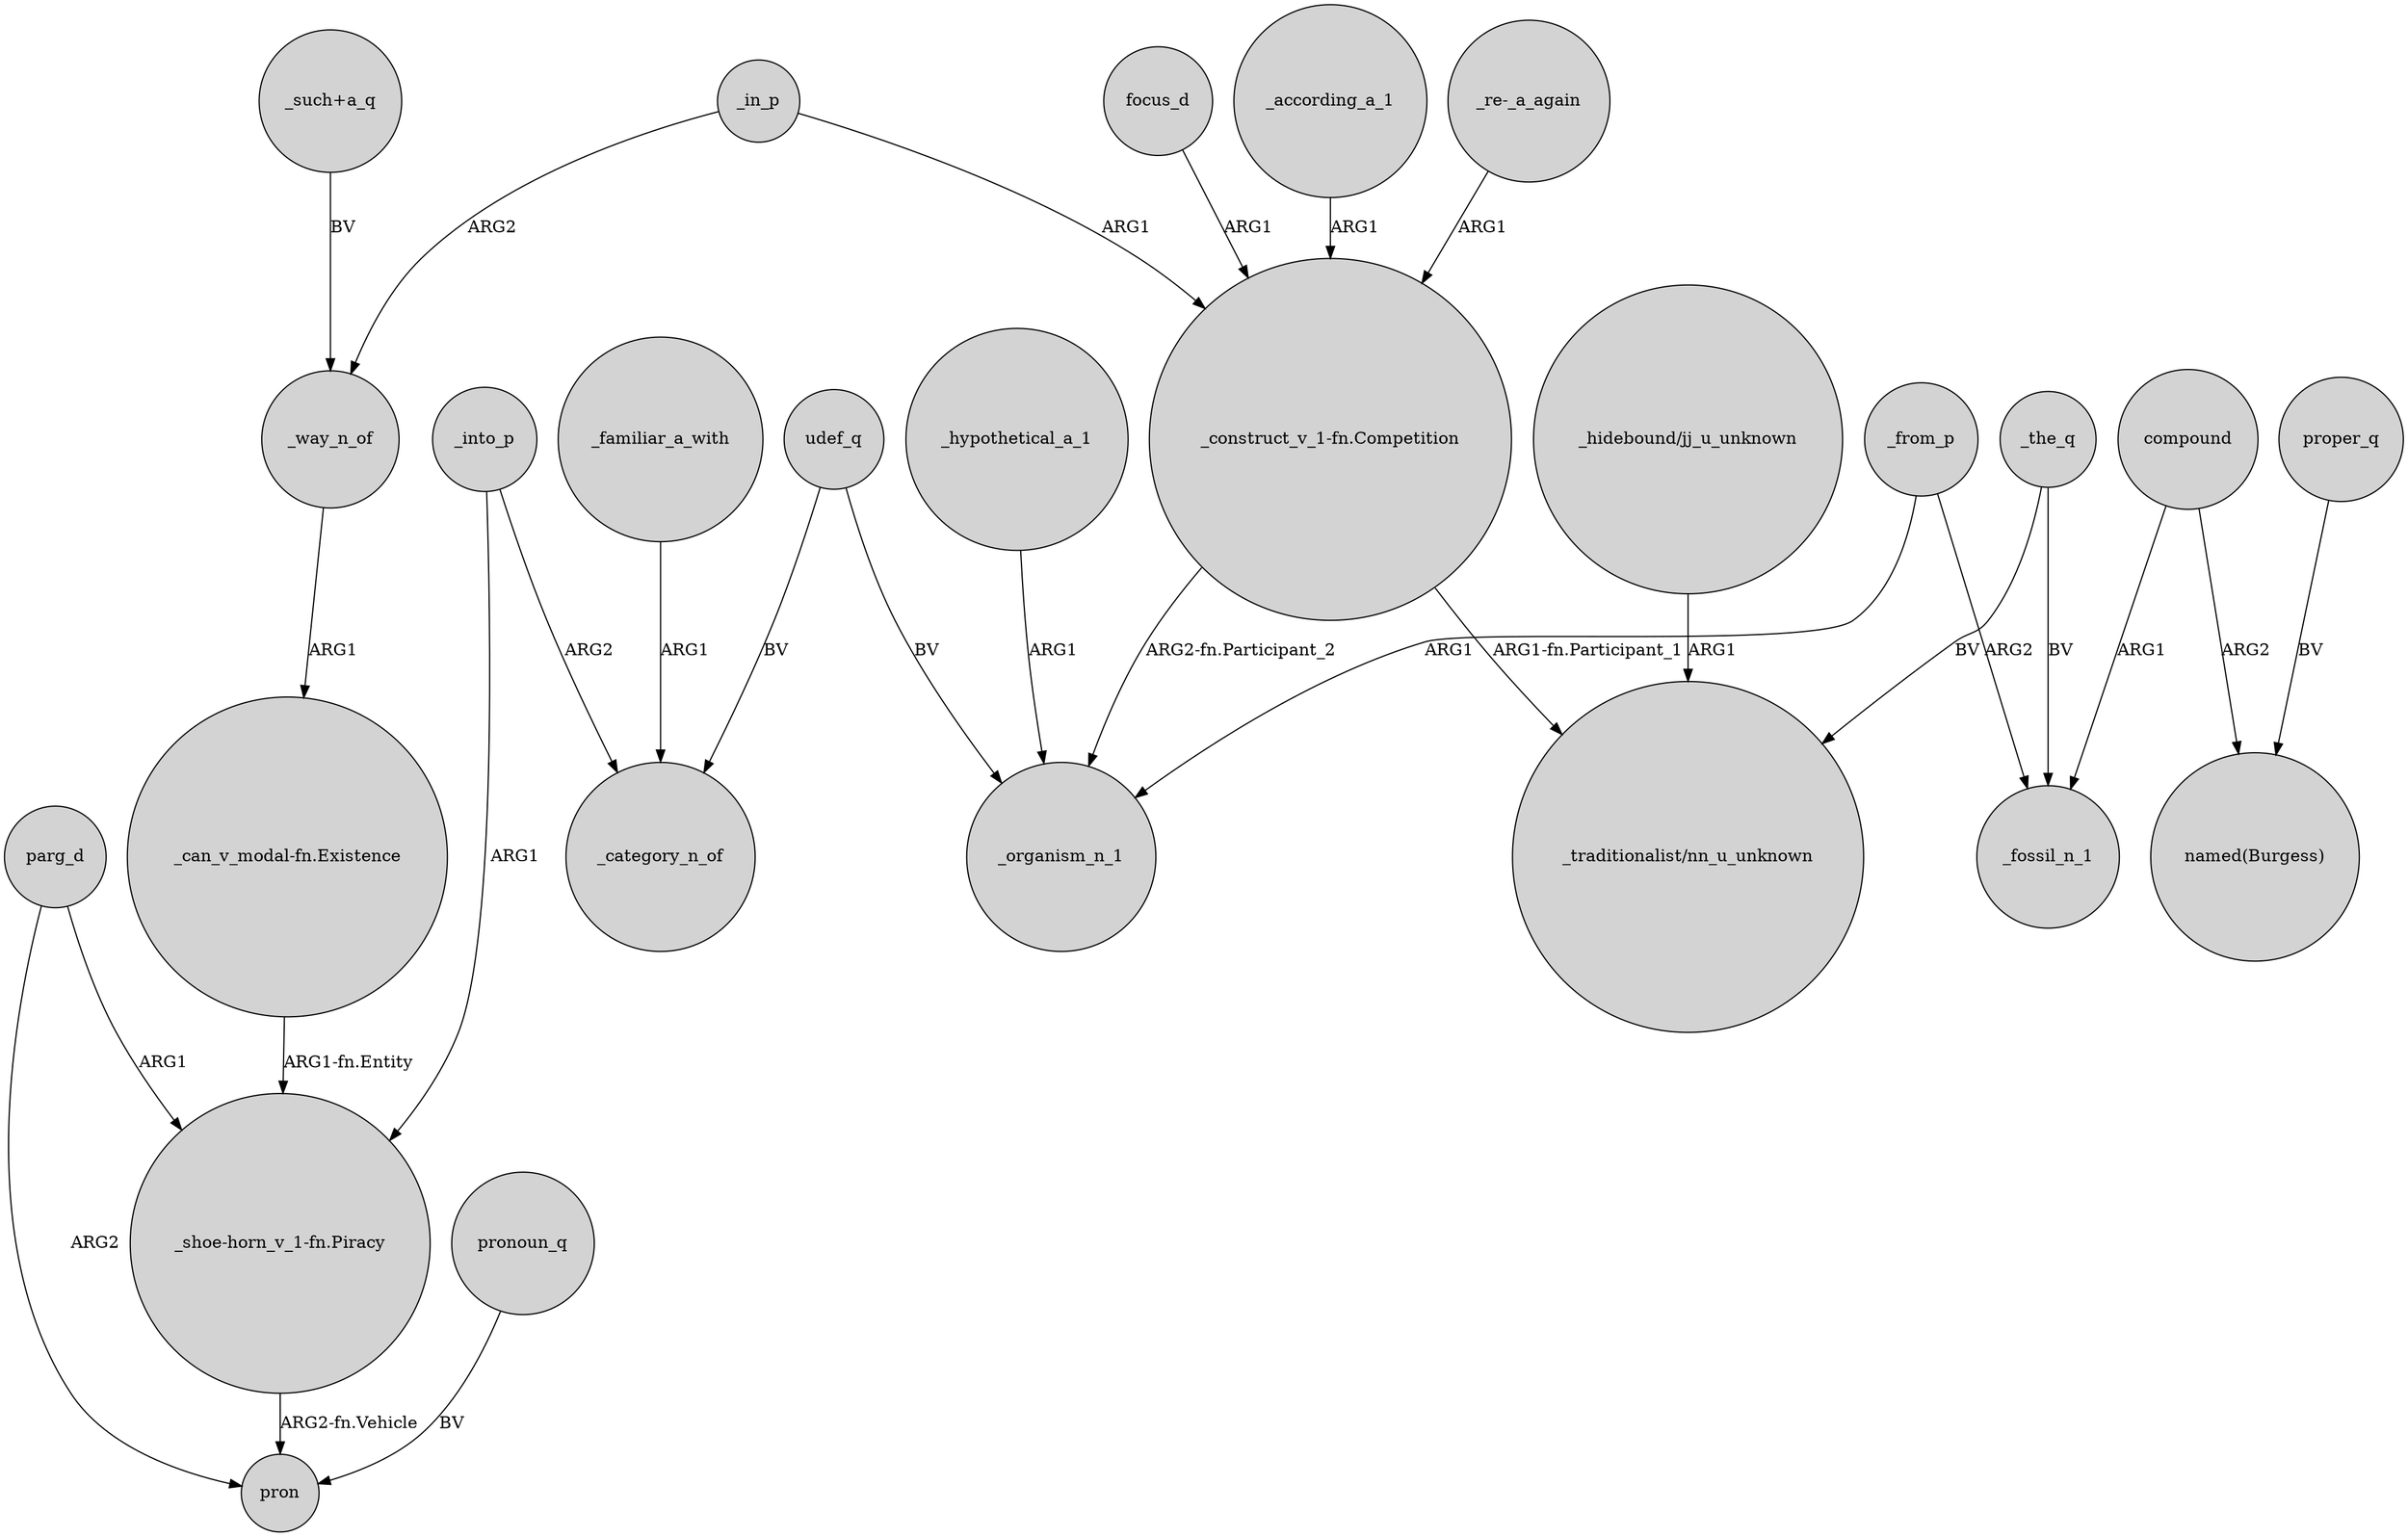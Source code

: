 digraph {
	node [shape=circle style=filled]
	_into_p -> "_shoe-horn_v_1-fn.Piracy" [label=ARG1]
	parg_d -> "_shoe-horn_v_1-fn.Piracy" [label=ARG1]
	_into_p -> _category_n_of [label=ARG2]
	_familiar_a_with -> _category_n_of [label=ARG1]
	"_re-_a_again" -> "_construct_v_1-fn.Competition" [label=ARG1]
	parg_d -> pron [label=ARG2]
	"_such+a_q" -> _way_n_of [label=BV]
	_hypothetical_a_1 -> _organism_n_1 [label=ARG1]
	focus_d -> "_construct_v_1-fn.Competition" [label=ARG1]
	_according_a_1 -> "_construct_v_1-fn.Competition" [label=ARG1]
	"_construct_v_1-fn.Competition" -> _organism_n_1 [label="ARG2-fn.Participant_2"]
	"_construct_v_1-fn.Competition" -> "_traditionalist/nn_u_unknown" [label="ARG1-fn.Participant_1"]
	_from_p -> _organism_n_1 [label=ARG1]
	proper_q -> "named(Burgess)" [label=BV]
	pronoun_q -> pron [label=BV]
	"_hidebound/jj_u_unknown" -> "_traditionalist/nn_u_unknown" [label=ARG1]
	_in_p -> _way_n_of [label=ARG2]
	_in_p -> "_construct_v_1-fn.Competition" [label=ARG1]
	compound -> "named(Burgess)" [label=ARG2]
	udef_q -> _category_n_of [label=BV]
	compound -> _fossil_n_1 [label=ARG1]
	_the_q -> "_traditionalist/nn_u_unknown" [label=BV]
	"_can_v_modal-fn.Existence" -> "_shoe-horn_v_1-fn.Piracy" [label="ARG1-fn.Entity"]
	_way_n_of -> "_can_v_modal-fn.Existence" [label=ARG1]
	"_shoe-horn_v_1-fn.Piracy" -> pron [label="ARG2-fn.Vehicle"]
	_from_p -> _fossil_n_1 [label=ARG2]
	_the_q -> _fossil_n_1 [label=BV]
	udef_q -> _organism_n_1 [label=BV]
}
